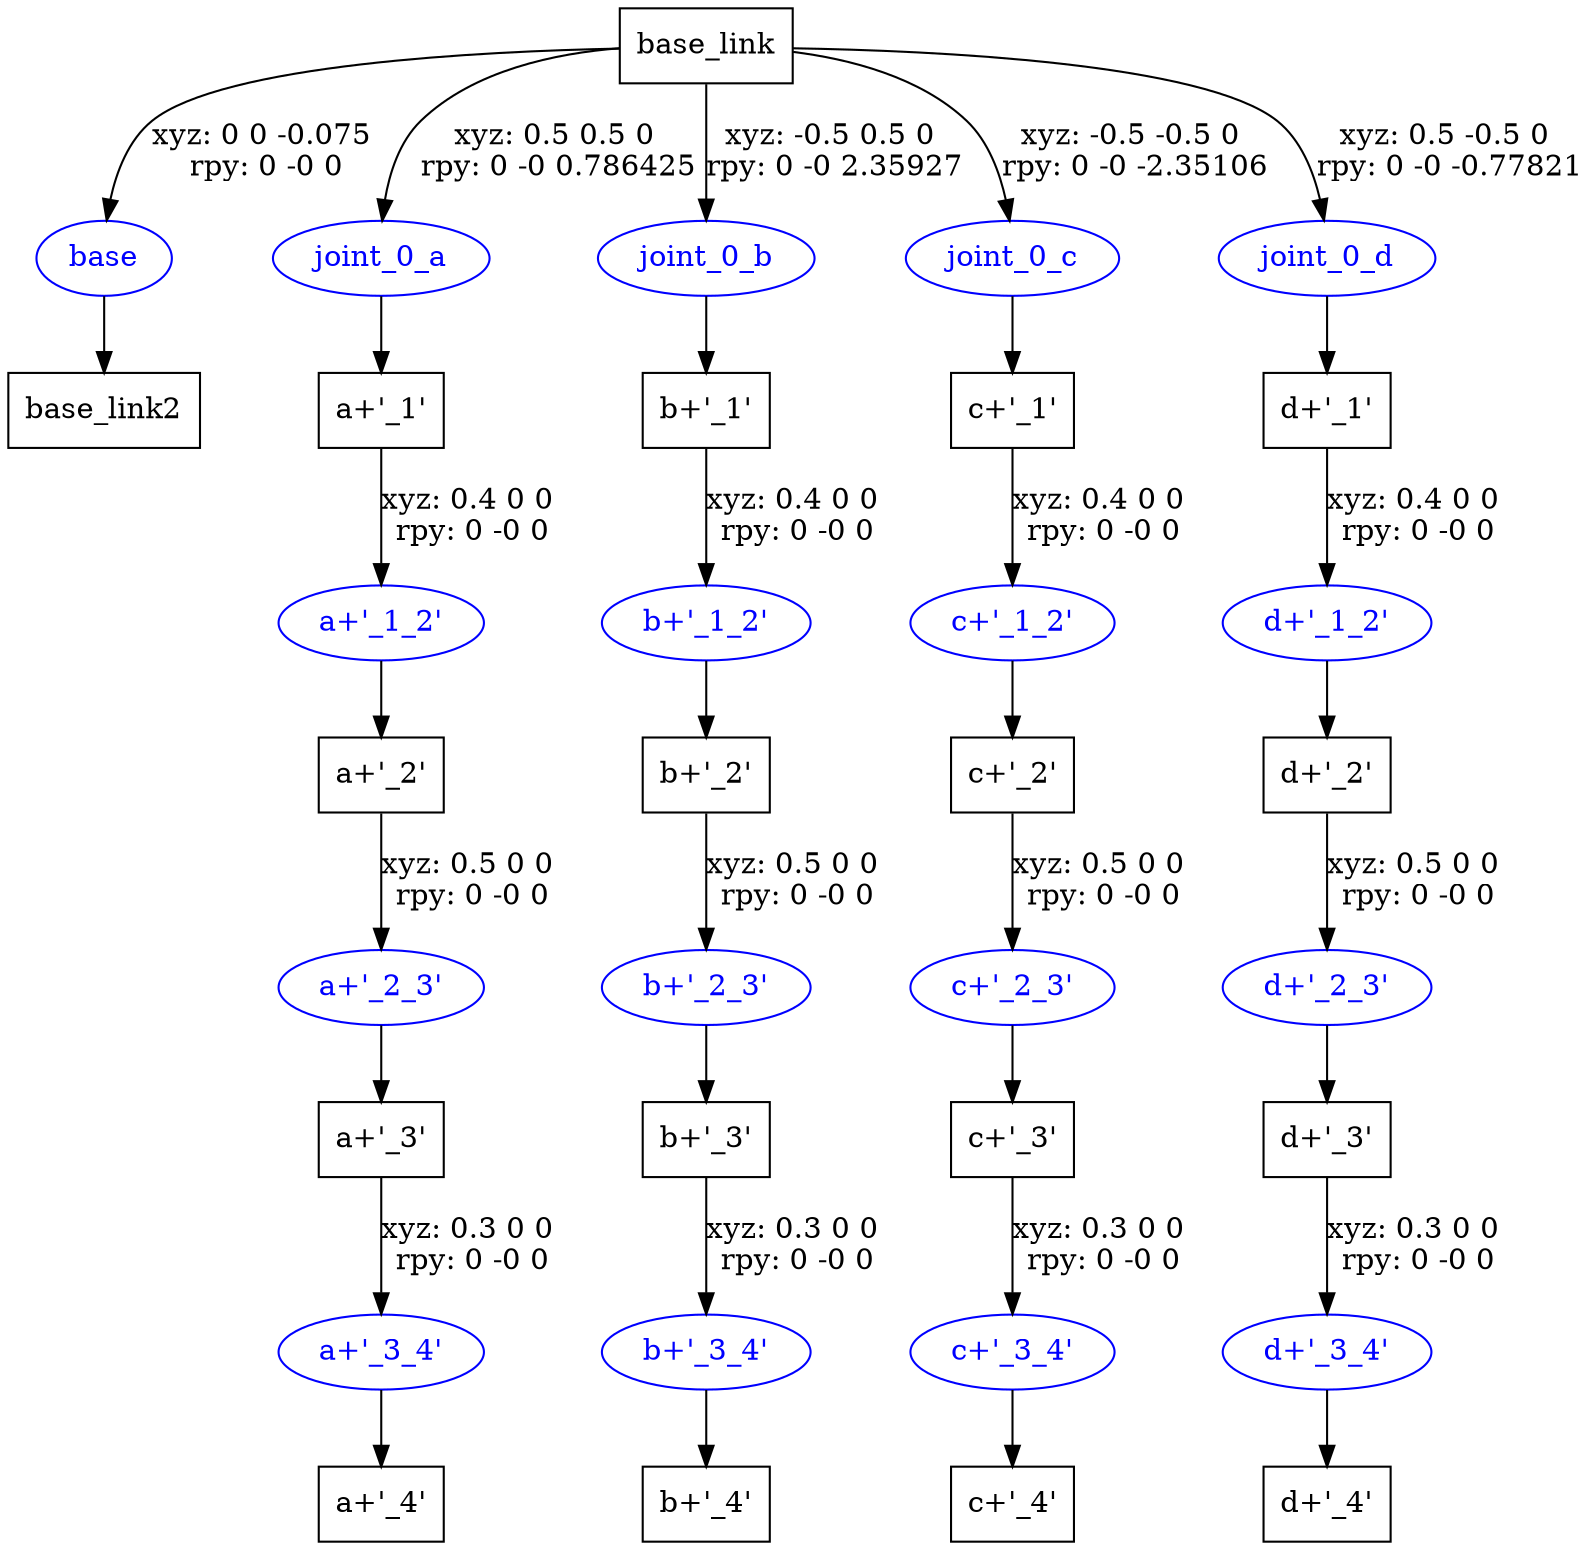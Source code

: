 digraph G {
node [shape=box];
"base_link" [label="base_link"];
"base_link2" [label="base_link2"];
"a+'_1'" [label="a+'_1'"];
"a+'_2'" [label="a+'_2'"];
"a+'_3'" [label="a+'_3'"];
"a+'_4'" [label="a+'_4'"];
"b+'_1'" [label="b+'_1'"];
"b+'_2'" [label="b+'_2'"];
"b+'_3'" [label="b+'_3'"];
"b+'_4'" [label="b+'_4'"];
"c+'_1'" [label="c+'_1'"];
"c+'_2'" [label="c+'_2'"];
"c+'_3'" [label="c+'_3'"];
"c+'_4'" [label="c+'_4'"];
"d+'_1'" [label="d+'_1'"];
"d+'_2'" [label="d+'_2'"];
"d+'_3'" [label="d+'_3'"];
"d+'_4'" [label="d+'_4'"];
node [shape=ellipse, color=blue, fontcolor=blue];
"base_link" -> "base" [label="xyz: 0 0 -0.075 \nrpy: 0 -0 0"]
"base" -> "base_link2"
"base_link" -> "joint_0_a" [label="xyz: 0.5 0.5 0 \nrpy: 0 -0 0.786425"]
"joint_0_a" -> "a+'_1'"
"a+'_1'" -> "a+'_1_2'" [label="xyz: 0.4 0 0 \nrpy: 0 -0 0"]
"a+'_1_2'" -> "a+'_2'"
"a+'_2'" -> "a+'_2_3'" [label="xyz: 0.5 0 0 \nrpy: 0 -0 0"]
"a+'_2_3'" -> "a+'_3'"
"a+'_3'" -> "a+'_3_4'" [label="xyz: 0.3 0 0 \nrpy: 0 -0 0"]
"a+'_3_4'" -> "a+'_4'"
"base_link" -> "joint_0_b" [label="xyz: -0.5 0.5 0 \nrpy: 0 -0 2.35927"]
"joint_0_b" -> "b+'_1'"
"b+'_1'" -> "b+'_1_2'" [label="xyz: 0.4 0 0 \nrpy: 0 -0 0"]
"b+'_1_2'" -> "b+'_2'"
"b+'_2'" -> "b+'_2_3'" [label="xyz: 0.5 0 0 \nrpy: 0 -0 0"]
"b+'_2_3'" -> "b+'_3'"
"b+'_3'" -> "b+'_3_4'" [label="xyz: 0.3 0 0 \nrpy: 0 -0 0"]
"b+'_3_4'" -> "b+'_4'"
"base_link" -> "joint_0_c" [label="xyz: -0.5 -0.5 0 \nrpy: 0 -0 -2.35106"]
"joint_0_c" -> "c+'_1'"
"c+'_1'" -> "c+'_1_2'" [label="xyz: 0.4 0 0 \nrpy: 0 -0 0"]
"c+'_1_2'" -> "c+'_2'"
"c+'_2'" -> "c+'_2_3'" [label="xyz: 0.5 0 0 \nrpy: 0 -0 0"]
"c+'_2_3'" -> "c+'_3'"
"c+'_3'" -> "c+'_3_4'" [label="xyz: 0.3 0 0 \nrpy: 0 -0 0"]
"c+'_3_4'" -> "c+'_4'"
"base_link" -> "joint_0_d" [label="xyz: 0.5 -0.5 0 \nrpy: 0 -0 -0.77821"]
"joint_0_d" -> "d+'_1'"
"d+'_1'" -> "d+'_1_2'" [label="xyz: 0.4 0 0 \nrpy: 0 -0 0"]
"d+'_1_2'" -> "d+'_2'"
"d+'_2'" -> "d+'_2_3'" [label="xyz: 0.5 0 0 \nrpy: 0 -0 0"]
"d+'_2_3'" -> "d+'_3'"
"d+'_3'" -> "d+'_3_4'" [label="xyz: 0.3 0 0 \nrpy: 0 -0 0"]
"d+'_3_4'" -> "d+'_4'"
}
